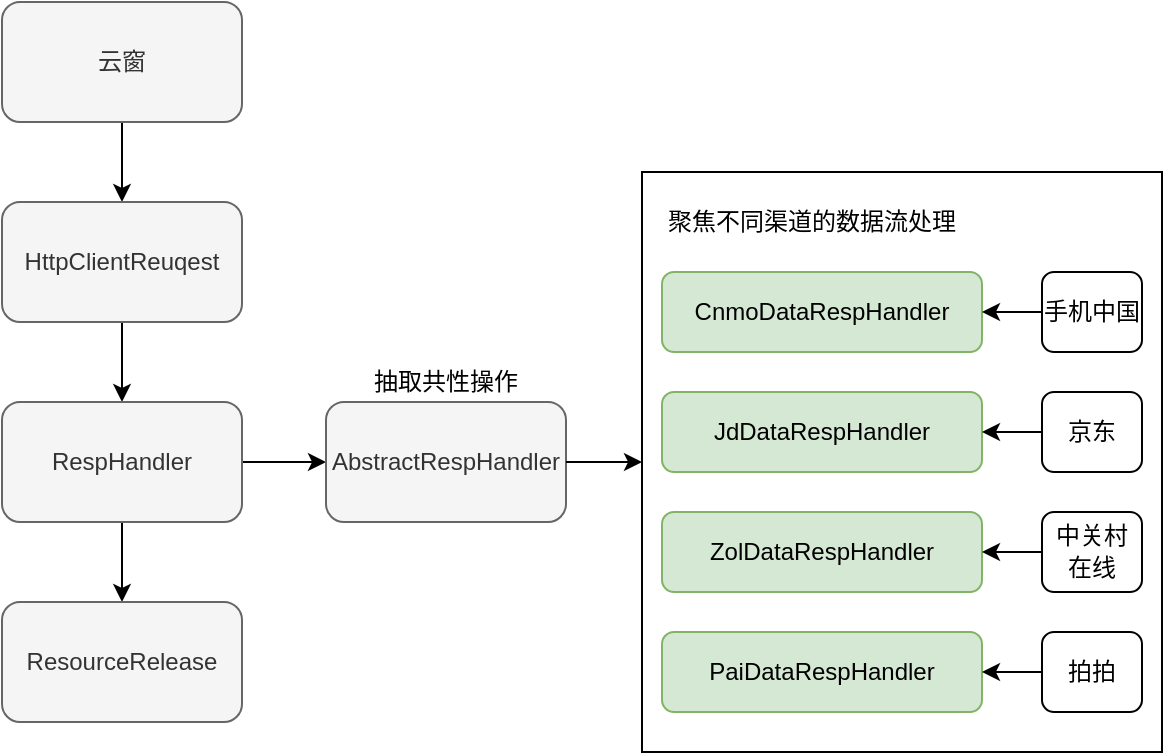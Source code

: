 <mxfile version="13.9.7" type="github">
  <diagram id="bCWYDUgtO8_03sARtfub" name="Page-1">
    <mxGraphModel dx="784" dy="1050" grid="1" gridSize="10" guides="1" tooltips="1" connect="1" arrows="1" fold="1" page="1" pageScale="1" pageWidth="827" pageHeight="1169" math="0" shadow="0">
      <root>
        <mxCell id="0" />
        <mxCell id="1" parent="0" />
        <mxCell id="LpwS6tg6GzA-TS9DaV5t-3" value="" style="edgeStyle=orthogonalEdgeStyle;rounded=0;orthogonalLoop=1;jettySize=auto;html=1;" edge="1" parent="1" source="LpwS6tg6GzA-TS9DaV5t-1" target="LpwS6tg6GzA-TS9DaV5t-2">
          <mxGeometry relative="1" as="geometry" />
        </mxCell>
        <mxCell id="LpwS6tg6GzA-TS9DaV5t-1" value="云窗" style="rounded=1;whiteSpace=wrap;html=1;fillColor=#f5f5f5;strokeColor=#666666;fontColor=#333333;" vertex="1" parent="1">
          <mxGeometry x="140" y="110" width="120" height="60" as="geometry" />
        </mxCell>
        <mxCell id="LpwS6tg6GzA-TS9DaV5t-5" value="" style="edgeStyle=orthogonalEdgeStyle;rounded=0;orthogonalLoop=1;jettySize=auto;html=1;" edge="1" parent="1" source="LpwS6tg6GzA-TS9DaV5t-2" target="LpwS6tg6GzA-TS9DaV5t-4">
          <mxGeometry relative="1" as="geometry" />
        </mxCell>
        <mxCell id="LpwS6tg6GzA-TS9DaV5t-2" value="HttpClientReuqest" style="whiteSpace=wrap;html=1;rounded=1;fillColor=#f5f5f5;strokeColor=#666666;fontColor=#333333;" vertex="1" parent="1">
          <mxGeometry x="140" y="210" width="120" height="60" as="geometry" />
        </mxCell>
        <mxCell id="LpwS6tg6GzA-TS9DaV5t-7" value="" style="edgeStyle=orthogonalEdgeStyle;rounded=0;orthogonalLoop=1;jettySize=auto;html=1;" edge="1" parent="1" source="LpwS6tg6GzA-TS9DaV5t-4" target="LpwS6tg6GzA-TS9DaV5t-6">
          <mxGeometry relative="1" as="geometry" />
        </mxCell>
        <mxCell id="LpwS6tg6GzA-TS9DaV5t-9" value="" style="edgeStyle=orthogonalEdgeStyle;rounded=0;orthogonalLoop=1;jettySize=auto;html=1;" edge="1" parent="1" source="LpwS6tg6GzA-TS9DaV5t-4" target="LpwS6tg6GzA-TS9DaV5t-8">
          <mxGeometry relative="1" as="geometry" />
        </mxCell>
        <mxCell id="LpwS6tg6GzA-TS9DaV5t-4" value="RespHandler" style="whiteSpace=wrap;html=1;rounded=1;fillColor=#f5f5f5;strokeColor=#666666;fontColor=#333333;" vertex="1" parent="1">
          <mxGeometry x="140" y="310" width="120" height="60" as="geometry" />
        </mxCell>
        <mxCell id="LpwS6tg6GzA-TS9DaV5t-6" value="ResourceRelease" style="whiteSpace=wrap;html=1;rounded=1;fillColor=#f5f5f5;strokeColor=#666666;fontColor=#333333;" vertex="1" parent="1">
          <mxGeometry x="140" y="410" width="120" height="60" as="geometry" />
        </mxCell>
        <mxCell id="LpwS6tg6GzA-TS9DaV5t-8" value="AbstractRespHandler" style="whiteSpace=wrap;html=1;rounded=1;fillColor=#f5f5f5;strokeColor=#666666;fontColor=#333333;" vertex="1" parent="1">
          <mxGeometry x="302" y="310" width="120" height="60" as="geometry" />
        </mxCell>
        <mxCell id="LpwS6tg6GzA-TS9DaV5t-10" value="抽取共性操作" style="text;html=1;strokeColor=none;fillColor=none;align=center;verticalAlign=middle;whiteSpace=wrap;rounded=0;" vertex="1" parent="1">
          <mxGeometry x="320" y="290" width="84" height="20" as="geometry" />
        </mxCell>
        <mxCell id="LpwS6tg6GzA-TS9DaV5t-44" value="" style="group" vertex="1" connectable="0" parent="1">
          <mxGeometry x="460" y="205" width="260" height="280" as="geometry" />
        </mxCell>
        <mxCell id="LpwS6tg6GzA-TS9DaV5t-42" value="" style="group" vertex="1" connectable="0" parent="LpwS6tg6GzA-TS9DaV5t-44">
          <mxGeometry y="20" width="260" height="260" as="geometry" />
        </mxCell>
        <mxCell id="LpwS6tg6GzA-TS9DaV5t-16" value="" style="rounded=0;whiteSpace=wrap;html=1;" vertex="1" parent="LpwS6tg6GzA-TS9DaV5t-42">
          <mxGeometry y="-30" width="260" height="290" as="geometry" />
        </mxCell>
        <mxCell id="LpwS6tg6GzA-TS9DaV5t-29" value="" style="group" vertex="1" connectable="0" parent="LpwS6tg6GzA-TS9DaV5t-42">
          <mxGeometry x="10" y="20" width="240" height="40" as="geometry" />
        </mxCell>
        <mxCell id="LpwS6tg6GzA-TS9DaV5t-18" value="CnmoDataRespHandler" style="rounded=1;whiteSpace=wrap;html=1;fillColor=#d5e8d4;strokeColor=#82b366;" vertex="1" parent="LpwS6tg6GzA-TS9DaV5t-29">
          <mxGeometry width="160" height="40" as="geometry" />
        </mxCell>
        <mxCell id="LpwS6tg6GzA-TS9DaV5t-22" value="手机中国" style="rounded=1;whiteSpace=wrap;html=1;" vertex="1" parent="LpwS6tg6GzA-TS9DaV5t-29">
          <mxGeometry x="190" width="50" height="40" as="geometry" />
        </mxCell>
        <mxCell id="LpwS6tg6GzA-TS9DaV5t-26" style="edgeStyle=orthogonalEdgeStyle;rounded=0;orthogonalLoop=1;jettySize=auto;html=1;exitX=0;exitY=0.5;exitDx=0;exitDy=0;entryX=1;entryY=0.5;entryDx=0;entryDy=0;" edge="1" parent="LpwS6tg6GzA-TS9DaV5t-29" source="LpwS6tg6GzA-TS9DaV5t-22" target="LpwS6tg6GzA-TS9DaV5t-18">
          <mxGeometry relative="1" as="geometry" />
        </mxCell>
        <mxCell id="LpwS6tg6GzA-TS9DaV5t-30" value="" style="group" vertex="1" connectable="0" parent="LpwS6tg6GzA-TS9DaV5t-42">
          <mxGeometry x="10" y="80" width="240" height="40" as="geometry" />
        </mxCell>
        <mxCell id="LpwS6tg6GzA-TS9DaV5t-31" value="JdDataRespHandler" style="rounded=1;whiteSpace=wrap;html=1;fillColor=#d5e8d4;strokeColor=#82b366;" vertex="1" parent="LpwS6tg6GzA-TS9DaV5t-30">
          <mxGeometry width="160" height="40" as="geometry" />
        </mxCell>
        <mxCell id="LpwS6tg6GzA-TS9DaV5t-32" value="京东" style="rounded=1;whiteSpace=wrap;html=1;" vertex="1" parent="LpwS6tg6GzA-TS9DaV5t-30">
          <mxGeometry x="190" width="50" height="40" as="geometry" />
        </mxCell>
        <mxCell id="LpwS6tg6GzA-TS9DaV5t-33" style="edgeStyle=orthogonalEdgeStyle;rounded=0;orthogonalLoop=1;jettySize=auto;html=1;exitX=0;exitY=0.5;exitDx=0;exitDy=0;entryX=1;entryY=0.5;entryDx=0;entryDy=0;" edge="1" parent="LpwS6tg6GzA-TS9DaV5t-30" source="LpwS6tg6GzA-TS9DaV5t-32" target="LpwS6tg6GzA-TS9DaV5t-31">
          <mxGeometry relative="1" as="geometry" />
        </mxCell>
        <mxCell id="LpwS6tg6GzA-TS9DaV5t-34" value="" style="group" vertex="1" connectable="0" parent="LpwS6tg6GzA-TS9DaV5t-42">
          <mxGeometry x="10" y="140" width="240" height="40" as="geometry" />
        </mxCell>
        <mxCell id="LpwS6tg6GzA-TS9DaV5t-35" value="ZolDataRespHandler" style="rounded=1;whiteSpace=wrap;html=1;fillColor=#d5e8d4;strokeColor=#82b366;" vertex="1" parent="LpwS6tg6GzA-TS9DaV5t-34">
          <mxGeometry width="160" height="40" as="geometry" />
        </mxCell>
        <mxCell id="LpwS6tg6GzA-TS9DaV5t-36" value="" style="rounded=1;whiteSpace=wrap;html=1;" vertex="1" parent="LpwS6tg6GzA-TS9DaV5t-34">
          <mxGeometry x="190" width="50" height="40" as="geometry" />
        </mxCell>
        <mxCell id="LpwS6tg6GzA-TS9DaV5t-37" style="edgeStyle=orthogonalEdgeStyle;rounded=0;orthogonalLoop=1;jettySize=auto;html=1;exitX=0;exitY=0.5;exitDx=0;exitDy=0;entryX=1;entryY=0.5;entryDx=0;entryDy=0;" edge="1" parent="LpwS6tg6GzA-TS9DaV5t-34" source="LpwS6tg6GzA-TS9DaV5t-36" target="LpwS6tg6GzA-TS9DaV5t-35">
          <mxGeometry relative="1" as="geometry" />
        </mxCell>
        <mxCell id="LpwS6tg6GzA-TS9DaV5t-48" value="" style="group" vertex="1" connectable="0" parent="LpwS6tg6GzA-TS9DaV5t-34">
          <mxGeometry x="195" y="2" width="40" height="36" as="geometry" />
        </mxCell>
        <mxCell id="LpwS6tg6GzA-TS9DaV5t-45" value="中关村" style="text;html=1;strokeColor=none;fillColor=none;align=center;verticalAlign=middle;whiteSpace=wrap;rounded=0;" vertex="1" parent="LpwS6tg6GzA-TS9DaV5t-48">
          <mxGeometry width="40" height="20" as="geometry" />
        </mxCell>
        <mxCell id="LpwS6tg6GzA-TS9DaV5t-46" value="在线" style="text;html=1;strokeColor=none;fillColor=none;align=center;verticalAlign=middle;whiteSpace=wrap;rounded=0;" vertex="1" parent="LpwS6tg6GzA-TS9DaV5t-48">
          <mxGeometry y="16" width="40" height="20" as="geometry" />
        </mxCell>
        <mxCell id="LpwS6tg6GzA-TS9DaV5t-38" value="" style="group" vertex="1" connectable="0" parent="LpwS6tg6GzA-TS9DaV5t-42">
          <mxGeometry x="10" y="200" width="240" height="40" as="geometry" />
        </mxCell>
        <mxCell id="LpwS6tg6GzA-TS9DaV5t-39" value="PaiDataRespHandler" style="rounded=1;whiteSpace=wrap;html=1;fillColor=#d5e8d4;strokeColor=#82b366;" vertex="1" parent="LpwS6tg6GzA-TS9DaV5t-38">
          <mxGeometry width="160" height="40" as="geometry" />
        </mxCell>
        <mxCell id="LpwS6tg6GzA-TS9DaV5t-40" value="拍拍" style="rounded=1;whiteSpace=wrap;html=1;" vertex="1" parent="LpwS6tg6GzA-TS9DaV5t-38">
          <mxGeometry x="190" width="50" height="40" as="geometry" />
        </mxCell>
        <mxCell id="LpwS6tg6GzA-TS9DaV5t-41" style="edgeStyle=orthogonalEdgeStyle;rounded=0;orthogonalLoop=1;jettySize=auto;html=1;exitX=0;exitY=0.5;exitDx=0;exitDy=0;entryX=1;entryY=0.5;entryDx=0;entryDy=0;" edge="1" parent="LpwS6tg6GzA-TS9DaV5t-38" source="LpwS6tg6GzA-TS9DaV5t-40" target="LpwS6tg6GzA-TS9DaV5t-39">
          <mxGeometry relative="1" as="geometry" />
        </mxCell>
        <mxCell id="LpwS6tg6GzA-TS9DaV5t-43" value="聚焦不同渠道的数据流处理" style="text;html=1;strokeColor=none;fillColor=none;align=center;verticalAlign=middle;whiteSpace=wrap;rounded=0;" vertex="1" parent="LpwS6tg6GzA-TS9DaV5t-44">
          <mxGeometry width="170" height="30" as="geometry" />
        </mxCell>
        <mxCell id="LpwS6tg6GzA-TS9DaV5t-17" style="edgeStyle=orthogonalEdgeStyle;rounded=0;orthogonalLoop=1;jettySize=auto;html=1;exitX=1;exitY=0.5;exitDx=0;exitDy=0;" edge="1" parent="1" source="LpwS6tg6GzA-TS9DaV5t-8" target="LpwS6tg6GzA-TS9DaV5t-16">
          <mxGeometry relative="1" as="geometry">
            <mxPoint x="422" y="330" as="sourcePoint" />
          </mxGeometry>
        </mxCell>
      </root>
    </mxGraphModel>
  </diagram>
</mxfile>

